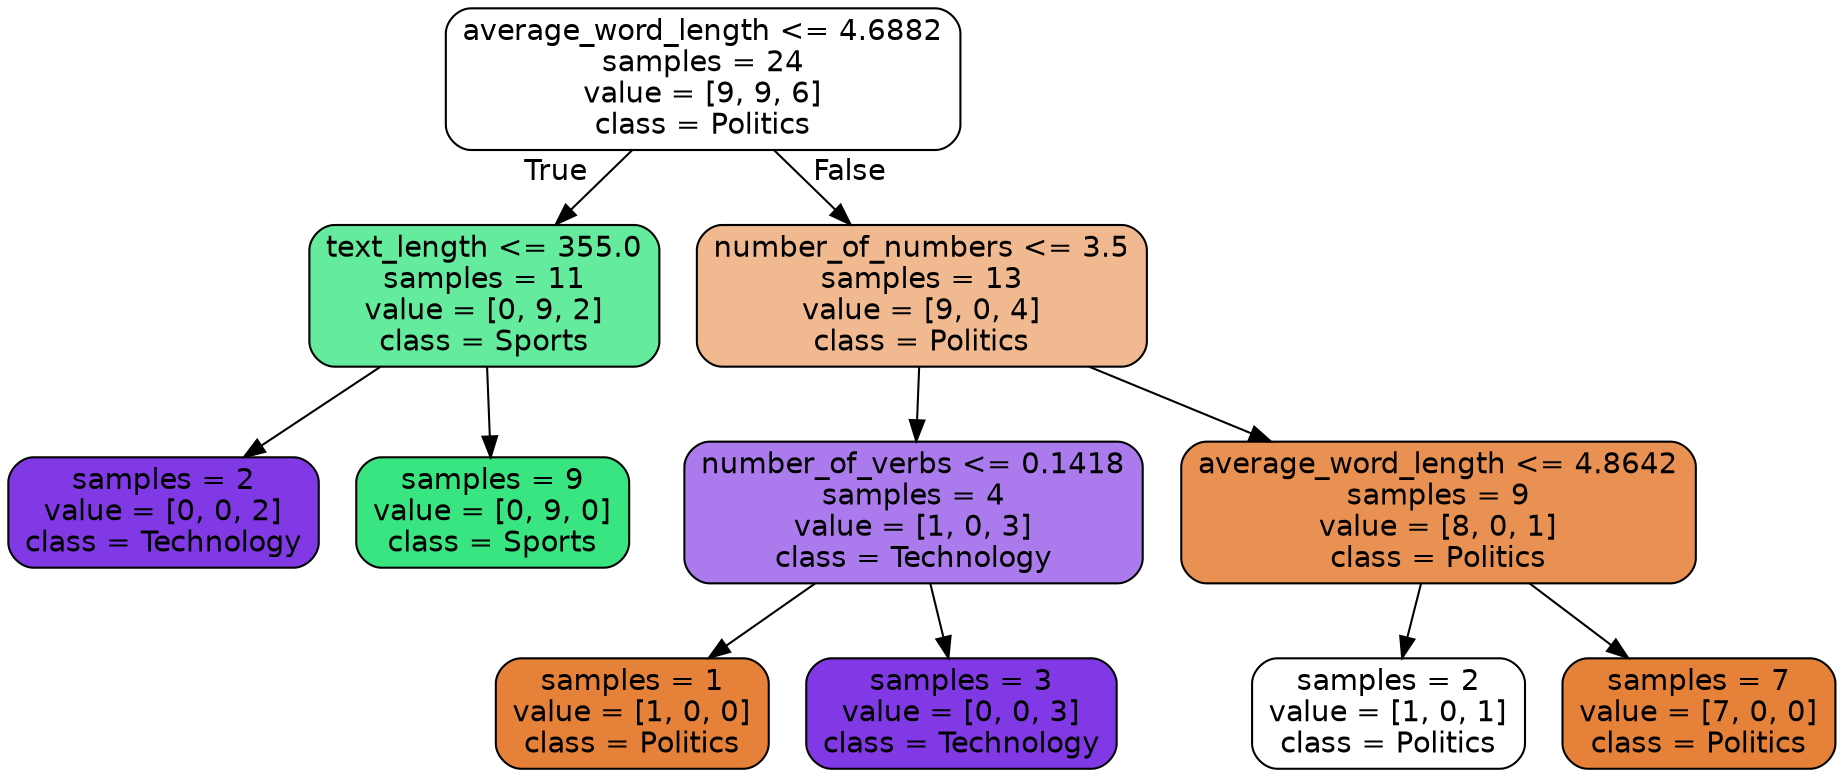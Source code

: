 digraph Tree {
node [shape=box, style="filled, rounded", color="black", fontname=helvetica] ;
edge [fontname=helvetica] ;
0 [label="average_word_length <= 4.6882\nsamples = 24\nvalue = [9, 9, 6]\nclass = Politics", fillcolor="#e5813900"] ;
1 [label="text_length <= 355.0\nsamples = 11\nvalue = [0, 9, 2]\nclass = Sports", fillcolor="#39e581c6"] ;
0 -> 1 [labeldistance=2.5, labelangle=45, headlabel="True"] ;
2 [label="samples = 2\nvalue = [0, 0, 2]\nclass = Technology", fillcolor="#8139e5ff"] ;
1 -> 2 ;
3 [label="samples = 9\nvalue = [0, 9, 0]\nclass = Sports", fillcolor="#39e581ff"] ;
1 -> 3 ;
4 [label="number_of_numbers <= 3.5\nsamples = 13\nvalue = [9, 0, 4]\nclass = Politics", fillcolor="#e581398e"] ;
0 -> 4 [labeldistance=2.5, labelangle=-45, headlabel="False"] ;
5 [label="number_of_verbs <= 0.1418\nsamples = 4\nvalue = [1, 0, 3]\nclass = Technology", fillcolor="#8139e5aa"] ;
4 -> 5 ;
6 [label="samples = 1\nvalue = [1, 0, 0]\nclass = Politics", fillcolor="#e58139ff"] ;
5 -> 6 ;
7 [label="samples = 3\nvalue = [0, 0, 3]\nclass = Technology", fillcolor="#8139e5ff"] ;
5 -> 7 ;
8 [label="average_word_length <= 4.8642\nsamples = 9\nvalue = [8, 0, 1]\nclass = Politics", fillcolor="#e58139df"] ;
4 -> 8 ;
9 [label="samples = 2\nvalue = [1, 0, 1]\nclass = Politics", fillcolor="#e5813900"] ;
8 -> 9 ;
10 [label="samples = 7\nvalue = [7, 0, 0]\nclass = Politics", fillcolor="#e58139ff"] ;
8 -> 10 ;
}